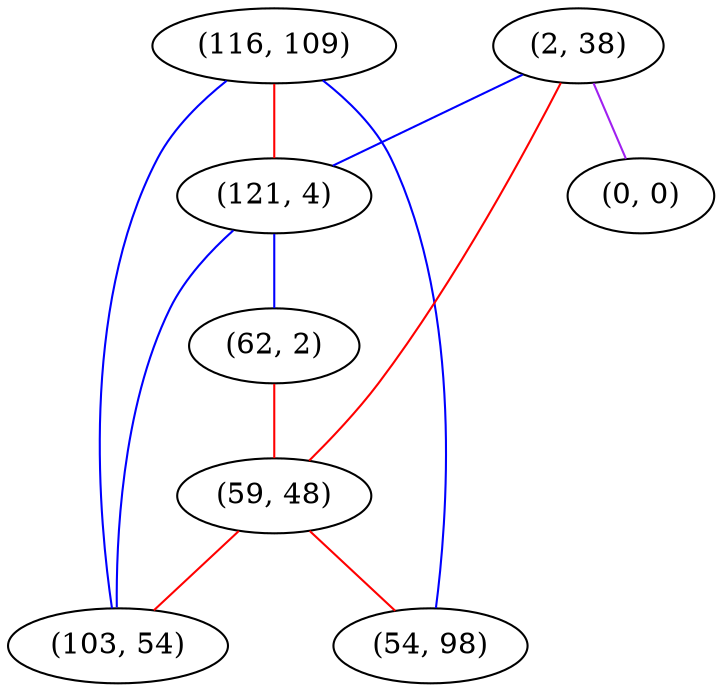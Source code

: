 graph "" {
"(116, 109)";
"(2, 38)";
"(121, 4)";
"(62, 2)";
"(0, 0)";
"(59, 48)";
"(54, 98)";
"(103, 54)";
"(116, 109)" -- "(103, 54)"  [color=blue, key=0, weight=3];
"(116, 109)" -- "(54, 98)"  [color=blue, key=0, weight=3];
"(116, 109)" -- "(121, 4)"  [color=red, key=0, weight=1];
"(2, 38)" -- "(59, 48)"  [color=red, key=0, weight=1];
"(2, 38)" -- "(0, 0)"  [color=purple, key=0, weight=4];
"(2, 38)" -- "(121, 4)"  [color=blue, key=0, weight=3];
"(121, 4)" -- "(103, 54)"  [color=blue, key=0, weight=3];
"(121, 4)" -- "(62, 2)"  [color=blue, key=0, weight=3];
"(62, 2)" -- "(59, 48)"  [color=red, key=0, weight=1];
"(59, 48)" -- "(103, 54)"  [color=red, key=0, weight=1];
"(59, 48)" -- "(54, 98)"  [color=red, key=0, weight=1];
}
